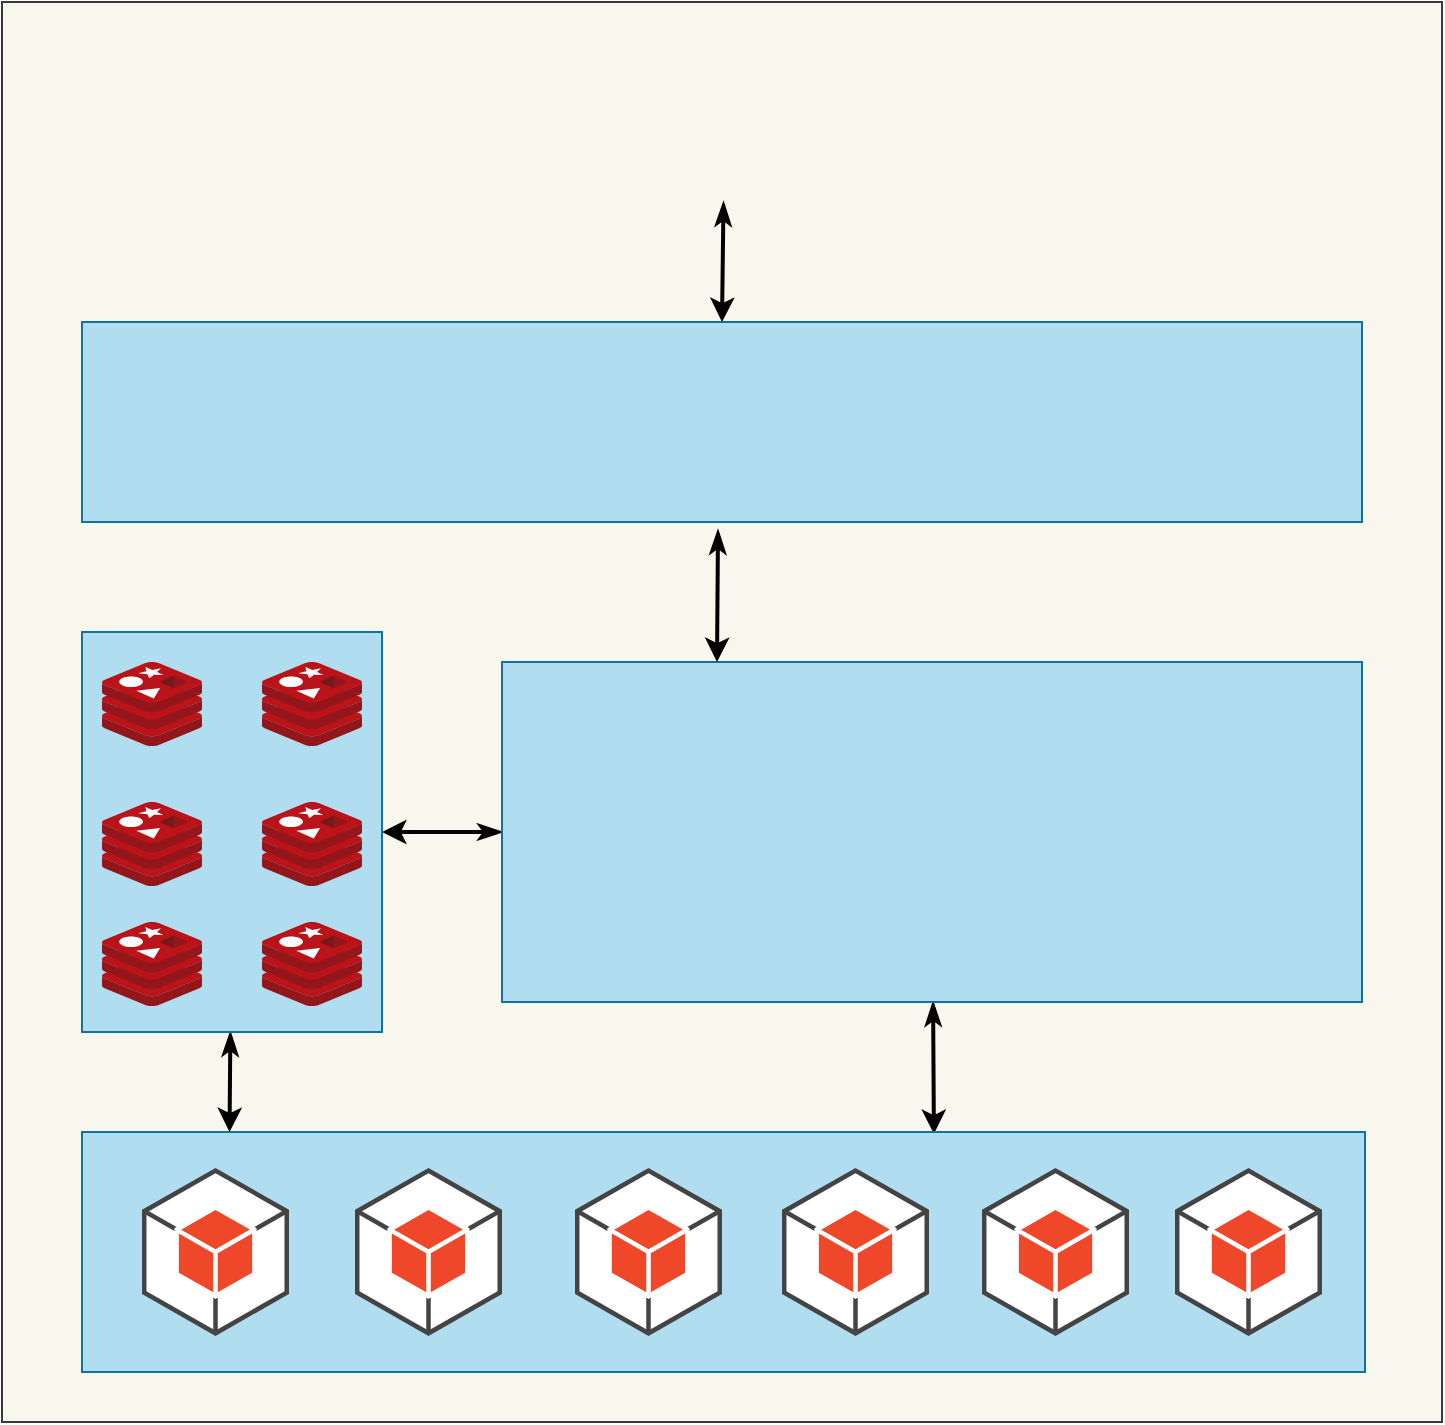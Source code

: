 <mxfile version="13.6.6" type="github">
  <diagram name="Page-1" id="822b0af5-4adb-64df-f703-e8dfc1f81529">
    <mxGraphModel dx="1394" dy="774" grid="1" gridSize="10" guides="1" tooltips="1" connect="1" arrows="1" fold="1" page="1" pageScale="1" pageWidth="1100" pageHeight="850" background="#ffffff" math="0" shadow="0">
      <root>
        <mxCell id="0" />
        <mxCell id="1" parent="0" />
        <mxCell id="hOKnkmHe6JxO4ccgHOW9-70" value="" style="whiteSpace=wrap;html=1;labelBackgroundColor=#ffffff;sketch=0;fillColor=#f9f7ed;strokeColor=#36393d;" vertex="1" parent="1">
          <mxGeometry width="720" height="710" as="geometry" />
        </mxCell>
        <mxCell id="hOKnkmHe6JxO4ccgHOW9-61" style="edgeStyle=none;orthogonalLoop=1;jettySize=auto;html=1;entryX=1;entryY=0.5;entryDx=0;entryDy=0;startArrow=classicThin;startFill=1;strokeWidth=2;" edge="1" parent="1" source="hOKnkmHe6JxO4ccgHOW9-47" target="hOKnkmHe6JxO4ccgHOW9-34">
          <mxGeometry relative="1" as="geometry" />
        </mxCell>
        <mxCell id="hOKnkmHe6JxO4ccgHOW9-63" style="edgeStyle=none;orthogonalLoop=1;jettySize=auto;html=1;startArrow=classicThin;startFill=1;strokeWidth=2;entryX=0.664;entryY=0.008;entryDx=0;entryDy=0;entryPerimeter=0;" edge="1" parent="1" source="hOKnkmHe6JxO4ccgHOW9-47" target="hOKnkmHe6JxO4ccgHOW9-43">
          <mxGeometry relative="1" as="geometry">
            <mxPoint x="465" y="560" as="targetPoint" />
          </mxGeometry>
        </mxCell>
        <mxCell id="hOKnkmHe6JxO4ccgHOW9-47" value="" style="whiteSpace=wrap;html=1;labelBackgroundColor=#ffffff;sketch=0;fillColor=#b1ddf0;strokeColor=#10739e;" vertex="1" parent="1">
          <mxGeometry x="250" y="330" width="430" height="170" as="geometry" />
        </mxCell>
        <mxCell id="hOKnkmHe6JxO4ccgHOW9-43" value="" style="whiteSpace=wrap;html=1;labelBackgroundColor=#ffffff;sketch=0;fillColor=#b1ddf0;strokeColor=#10739e;" vertex="1" parent="1">
          <mxGeometry x="40" y="565" width="641.5" height="120" as="geometry" />
        </mxCell>
        <mxCell id="hOKnkmHe6JxO4ccgHOW9-50" style="edgeStyle=orthogonalEdgeStyle;orthogonalLoop=1;jettySize=auto;html=1;exitX=1;exitY=0.5;exitDx=0;exitDy=0;entryX=1;entryY=0.5;entryDx=0;entryDy=0;" edge="1" parent="1" source="hOKnkmHe6JxO4ccgHOW9-34" target="hOKnkmHe6JxO4ccgHOW9-34">
          <mxGeometry relative="1" as="geometry" />
        </mxCell>
        <mxCell id="hOKnkmHe6JxO4ccgHOW9-65" value="" style="edgeStyle=none;orthogonalLoop=1;jettySize=auto;html=1;startArrow=classicThin;startFill=1;entryX=0.115;entryY=0;entryDx=0;entryDy=0;entryPerimeter=0;strokeWidth=2;" edge="1" parent="1" source="hOKnkmHe6JxO4ccgHOW9-34" target="hOKnkmHe6JxO4ccgHOW9-43">
          <mxGeometry relative="1" as="geometry">
            <mxPoint x="115" y="560" as="targetPoint" />
          </mxGeometry>
        </mxCell>
        <mxCell id="hOKnkmHe6JxO4ccgHOW9-34" value="" style="whiteSpace=wrap;html=1;sketch=0;fillColor=#b1ddf0;strokeColor=#10739e;" vertex="1" parent="1">
          <mxGeometry x="40" y="315" width="150" height="200" as="geometry" />
        </mxCell>
        <mxCell id="hOKnkmHe6JxO4ccgHOW9-10" value="" style="aspect=fixed;html=1;points=[];align=center;image;fontSize=12;image=img/lib/mscae/Cache_Redis_Product.svg;" vertex="1" parent="1">
          <mxGeometry x="50" y="400" width="50" height="42" as="geometry" />
        </mxCell>
        <mxCell id="hOKnkmHe6JxO4ccgHOW9-11" value="" style="aspect=fixed;html=1;points=[];align=center;image;fontSize=12;image=img/lib/mscae/Cache_Redis_Product.svg;" vertex="1" parent="1">
          <mxGeometry x="50" y="460" width="50" height="42" as="geometry" />
        </mxCell>
        <mxCell id="hOKnkmHe6JxO4ccgHOW9-12" value="" style="aspect=fixed;html=1;points=[];align=center;image;fontSize=12;image=img/lib/mscae/Cache_Redis_Product.svg;" vertex="1" parent="1">
          <mxGeometry x="50" y="330" width="50" height="42" as="geometry" />
        </mxCell>
        <mxCell id="hOKnkmHe6JxO4ccgHOW9-13" value="" style="aspect=fixed;html=1;points=[];align=center;image;fontSize=12;image=img/lib/mscae/Cache_Redis_Product.svg;" vertex="1" parent="1">
          <mxGeometry x="130" y="460" width="50" height="42" as="geometry" />
        </mxCell>
        <mxCell id="hOKnkmHe6JxO4ccgHOW9-14" value="" style="aspect=fixed;html=1;points=[];align=center;image;fontSize=12;image=img/lib/mscae/Cache_Redis_Product.svg;" vertex="1" parent="1">
          <mxGeometry x="130" y="330" width="50" height="42" as="geometry" />
        </mxCell>
        <mxCell id="hOKnkmHe6JxO4ccgHOW9-15" value="" style="aspect=fixed;html=1;points=[];align=center;image;fontSize=12;image=img/lib/mscae/Cache_Redis_Product.svg;" vertex="1" parent="1">
          <mxGeometry x="130" y="400" width="50" height="42" as="geometry" />
        </mxCell>
        <mxCell id="hOKnkmHe6JxO4ccgHOW9-66" style="edgeStyle=none;orthogonalLoop=1;jettySize=auto;html=1;entryX=0.25;entryY=0;entryDx=0;entryDy=0;startArrow=classicThin;startFill=1;strokeWidth=2;" edge="1" parent="1" target="hOKnkmHe6JxO4ccgHOW9-47">
          <mxGeometry relative="1" as="geometry">
            <mxPoint x="358" y="264" as="sourcePoint" />
          </mxGeometry>
        </mxCell>
        <mxCell id="hOKnkmHe6JxO4ccgHOW9-29" value="" style="whiteSpace=wrap;html=1;sketch=0;fillColor=#b1ddf0;strokeColor=#10739e;align=center;" vertex="1" parent="1">
          <mxGeometry x="40" y="160" width="640" height="100" as="geometry" />
        </mxCell>
        <mxCell id="hOKnkmHe6JxO4ccgHOW9-30" value="" style="shape=image;html=1;verticalAlign=top;verticalLabelPosition=bottom;labelBackgroundColor=#ffffff;imageAspect=0;aspect=fixed;image=https://cdn4.iconfinder.com/data/icons/logos-brands-5/24/nginx-128.png;sketch=1;" vertex="1" parent="1">
          <mxGeometry x="60" y="180" width="60" height="60" as="geometry" />
        </mxCell>
        <mxCell id="hOKnkmHe6JxO4ccgHOW9-32" value="" style="shape=image;html=1;verticalAlign=top;verticalLabelPosition=bottom;labelBackgroundColor=#ffffff;imageAspect=0;aspect=fixed;image=https://cdn4.iconfinder.com/data/icons/logos-brands-5/24/nginx-128.png;sketch=1;" vertex="1" parent="1">
          <mxGeometry x="330.75" y="180" width="60" height="60" as="geometry" />
        </mxCell>
        <mxCell id="hOKnkmHe6JxO4ccgHOW9-33" value="" style="shape=image;html=1;verticalAlign=top;verticalLabelPosition=bottom;labelBackgroundColor=#ffffff;imageAspect=0;aspect=fixed;image=https://cdn4.iconfinder.com/data/icons/logos-brands-5/24/nginx-128.png;sketch=1;" vertex="1" parent="1">
          <mxGeometry x="600" y="180" width="60" height="60" as="geometry" />
        </mxCell>
        <mxCell id="hOKnkmHe6JxO4ccgHOW9-38" value="" style="outlineConnect=0;dashed=0;verticalLabelPosition=bottom;verticalAlign=top;align=center;html=1;shape=mxgraph.aws3.android;fillColor=#EE472A;gradientColor=none;sketch=0;" vertex="1" parent="1">
          <mxGeometry x="70" y="583" width="73.5" height="84" as="geometry" />
        </mxCell>
        <mxCell id="hOKnkmHe6JxO4ccgHOW9-59" style="orthogonalLoop=1;jettySize=auto;html=1;exitX=0.5;exitY=1;exitDx=0;exitDy=0;startArrow=classicThin;startFill=1;strokeWidth=2;entryX=0.5;entryY=0;entryDx=0;entryDy=0;" edge="1" parent="1" source="hOKnkmHe6JxO4ccgHOW9-42" target="hOKnkmHe6JxO4ccgHOW9-29">
          <mxGeometry relative="1" as="geometry">
            <mxPoint x="395" y="160" as="targetPoint" />
          </mxGeometry>
        </mxCell>
        <mxCell id="hOKnkmHe6JxO4ccgHOW9-42" value="" style="shape=image;html=1;verticalAlign=top;verticalLabelPosition=bottom;labelBackgroundColor=#ffffff;imageAspect=0;aspect=fixed;image=https://cdn1.iconfinder.com/data/icons/web-and-mobile-in-square/100/WebInSquare_1.5EXTENDED-19-128.png;sketch=0;align=right;" vertex="1" parent="1">
          <mxGeometry x="315.75" y="10" width="90" height="90" as="geometry" />
        </mxCell>
        <mxCell id="hOKnkmHe6JxO4ccgHOW9-49" value="" style="outlineConnect=0;dashed=0;verticalLabelPosition=bottom;verticalAlign=top;align=center;html=1;shape=mxgraph.aws3.android;fillColor=#EE472A;gradientColor=none;sketch=0;" vertex="1" parent="1">
          <mxGeometry x="176.5" y="583" width="73.5" height="84" as="geometry" />
        </mxCell>
        <mxCell id="hOKnkmHe6JxO4ccgHOW9-53" value="" style="outlineConnect=0;dashed=0;verticalLabelPosition=bottom;verticalAlign=top;align=center;html=1;shape=mxgraph.aws3.android;fillColor=#EE472A;gradientColor=none;sketch=0;" vertex="1" parent="1">
          <mxGeometry x="286.5" y="583" width="73.5" height="84" as="geometry" />
        </mxCell>
        <mxCell id="hOKnkmHe6JxO4ccgHOW9-54" value="" style="outlineConnect=0;dashed=0;verticalLabelPosition=bottom;verticalAlign=top;align=center;html=1;shape=mxgraph.aws3.android;fillColor=#EE472A;gradientColor=none;sketch=0;" vertex="1" parent="1">
          <mxGeometry x="390" y="583" width="73.5" height="84" as="geometry" />
        </mxCell>
        <mxCell id="hOKnkmHe6JxO4ccgHOW9-55" value="" style="outlineConnect=0;dashed=0;verticalLabelPosition=bottom;verticalAlign=top;align=center;html=1;shape=mxgraph.aws3.android;fillColor=#EE472A;gradientColor=none;sketch=0;" vertex="1" parent="1">
          <mxGeometry x="490" y="583" width="73.5" height="84" as="geometry" />
        </mxCell>
        <mxCell id="hOKnkmHe6JxO4ccgHOW9-56" value="" style="outlineConnect=0;dashed=0;verticalLabelPosition=bottom;verticalAlign=top;align=center;html=1;shape=mxgraph.aws3.android;fillColor=#EE472A;gradientColor=none;sketch=0;" vertex="1" parent="1">
          <mxGeometry x="586.5" y="583" width="73.5" height="84" as="geometry" />
        </mxCell>
        <mxCell id="hOKnkmHe6JxO4ccgHOW9-57" value="" style="shape=image;html=1;verticalAlign=top;verticalLabelPosition=bottom;labelBackgroundColor=#ffffff;imageAspect=0;aspect=fixed;image=https://cdn0.iconfinder.com/data/icons/file-names-vol-6-2/512/03-2-128.png;sketch=0;" vertex="1" parent="1">
          <mxGeometry x="296" y="351" width="128" height="128" as="geometry" />
        </mxCell>
        <mxCell id="hOKnkmHe6JxO4ccgHOW9-58" value="" style="shape=image;html=1;verticalAlign=top;verticalLabelPosition=bottom;labelBackgroundColor=#ffffff;imageAspect=0;aspect=fixed;image=https://cdn0.iconfinder.com/data/icons/file-names-vol-6-2/512/03-2-128.png;sketch=0;" vertex="1" parent="1">
          <mxGeometry x="520" y="351" width="128" height="128" as="geometry" />
        </mxCell>
      </root>
    </mxGraphModel>
  </diagram>
</mxfile>
